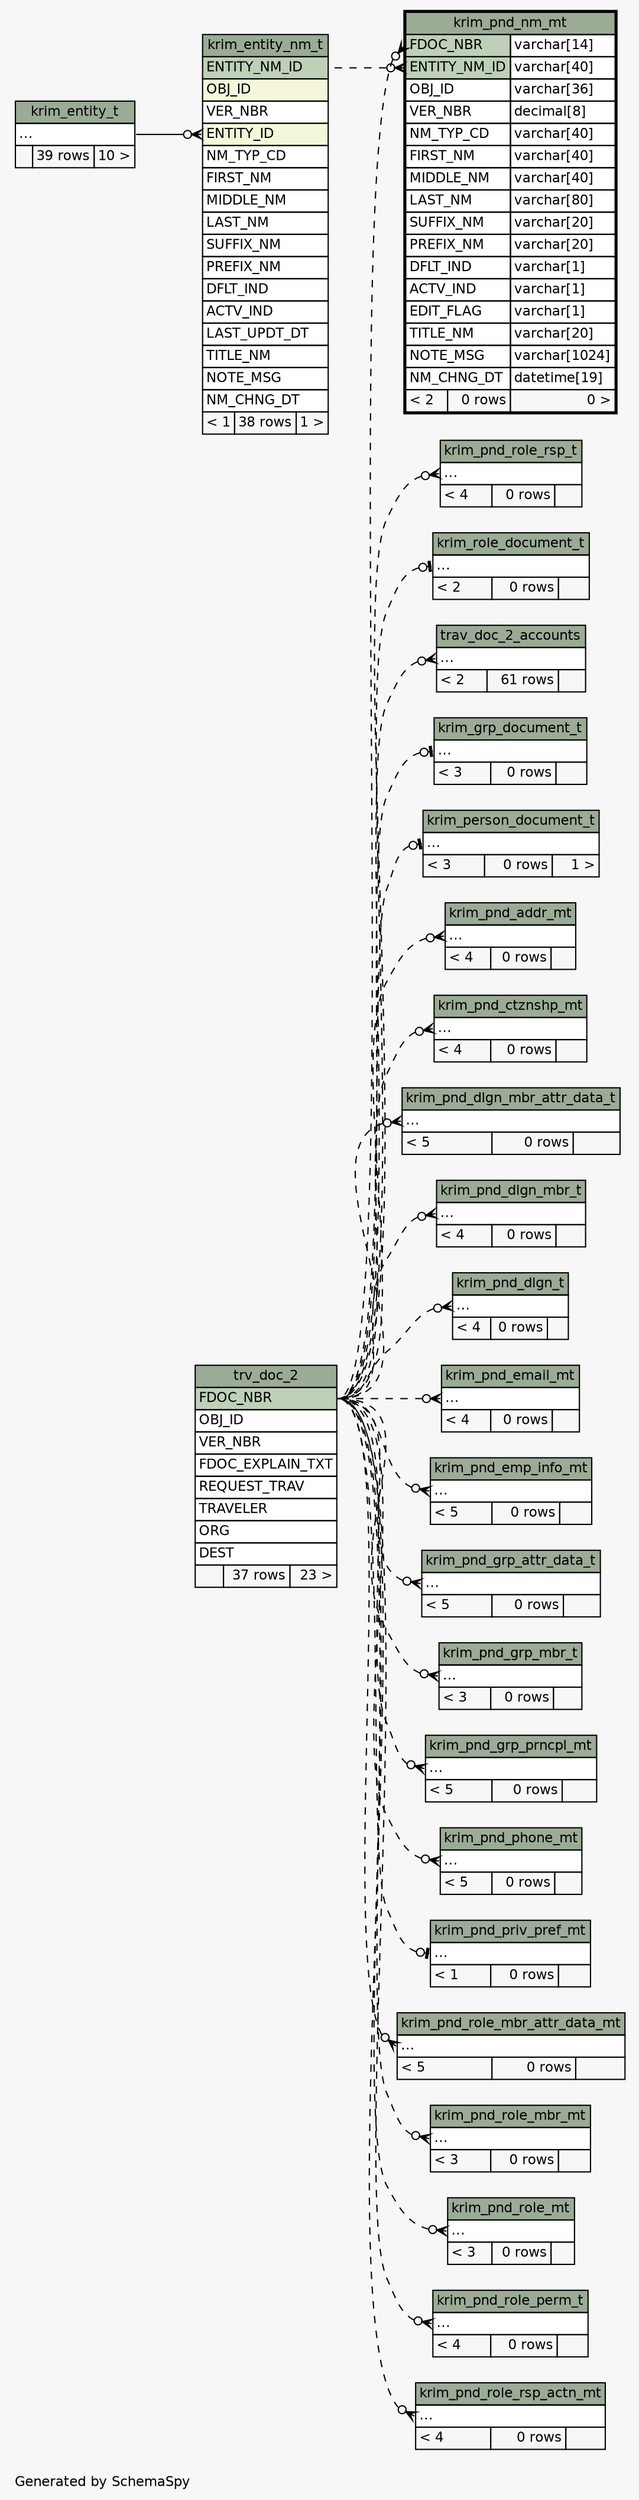 // dot 2.28.0 on Mac OS X 10.7.2
// SchemaSpy rev 590
digraph "impliedTwoDegreesRelationshipsDiagram" {
  graph [
    rankdir="RL"
    bgcolor="#f7f7f7"
    label="\nGenerated by SchemaSpy"
    labeljust="l"
    nodesep="0.18"
    ranksep="0.46"
    fontname="Helvetica"
    fontsize="11"
  ];
  node [
    fontname="Helvetica"
    fontsize="11"
    shape="plaintext"
  ];
  edge [
    arrowsize="0.8"
  ];
  "krim_entity_nm_t":"ENTITY_ID":w -> "krim_entity_t":"elipses":e [arrowhead=none dir=back arrowtail=crowodot];
  "krim_grp_document_t":"elipses":w -> "trv_doc_2":"FDOC_NBR":e [arrowhead=none dir=back arrowtail=teeodot style=dashed];
  "krim_person_document_t":"elipses":w -> "trv_doc_2":"FDOC_NBR":e [arrowhead=none dir=back arrowtail=teeodot style=dashed];
  "krim_pnd_addr_mt":"elipses":w -> "trv_doc_2":"FDOC_NBR":e [arrowhead=none dir=back arrowtail=crowodot style=dashed];
  "krim_pnd_ctznshp_mt":"elipses":w -> "trv_doc_2":"FDOC_NBR":e [arrowhead=none dir=back arrowtail=crowodot style=dashed];
  "krim_pnd_dlgn_mbr_attr_data_t":"elipses":w -> "trv_doc_2":"FDOC_NBR":e [arrowhead=none dir=back arrowtail=crowodot style=dashed];
  "krim_pnd_dlgn_mbr_t":"elipses":w -> "trv_doc_2":"FDOC_NBR":e [arrowhead=none dir=back arrowtail=crowodot style=dashed];
  "krim_pnd_dlgn_t":"elipses":w -> "trv_doc_2":"FDOC_NBR":e [arrowhead=none dir=back arrowtail=crowodot style=dashed];
  "krim_pnd_email_mt":"elipses":w -> "trv_doc_2":"FDOC_NBR":e [arrowhead=none dir=back arrowtail=crowodot style=dashed];
  "krim_pnd_emp_info_mt":"elipses":w -> "trv_doc_2":"FDOC_NBR":e [arrowhead=none dir=back arrowtail=crowodot style=dashed];
  "krim_pnd_grp_attr_data_t":"elipses":w -> "trv_doc_2":"FDOC_NBR":e [arrowhead=none dir=back arrowtail=crowodot style=dashed];
  "krim_pnd_grp_mbr_t":"elipses":w -> "trv_doc_2":"FDOC_NBR":e [arrowhead=none dir=back arrowtail=crowodot style=dashed];
  "krim_pnd_grp_prncpl_mt":"elipses":w -> "trv_doc_2":"FDOC_NBR":e [arrowhead=none dir=back arrowtail=crowodot style=dashed];
  "krim_pnd_nm_mt":"ENTITY_NM_ID":w -> "krim_entity_nm_t":"ENTITY_NM_ID":e [arrowhead=none dir=back arrowtail=crowodot style=dashed];
  "krim_pnd_nm_mt":"FDOC_NBR":w -> "trv_doc_2":"FDOC_NBR":e [arrowhead=none dir=back arrowtail=crowodot style=dashed];
  "krim_pnd_phone_mt":"elipses":w -> "trv_doc_2":"FDOC_NBR":e [arrowhead=none dir=back arrowtail=crowodot style=dashed];
  "krim_pnd_priv_pref_mt":"elipses":w -> "trv_doc_2":"FDOC_NBR":e [arrowhead=none dir=back arrowtail=teeodot style=dashed];
  "krim_pnd_role_mbr_attr_data_mt":"elipses":w -> "trv_doc_2":"FDOC_NBR":e [arrowhead=none dir=back arrowtail=crowodot style=dashed];
  "krim_pnd_role_mbr_mt":"elipses":w -> "trv_doc_2":"FDOC_NBR":e [arrowhead=none dir=back arrowtail=crowodot style=dashed];
  "krim_pnd_role_mt":"elipses":w -> "trv_doc_2":"FDOC_NBR":e [arrowhead=none dir=back arrowtail=crowodot style=dashed];
  "krim_pnd_role_perm_t":"elipses":w -> "trv_doc_2":"FDOC_NBR":e [arrowhead=none dir=back arrowtail=crowodot style=dashed];
  "krim_pnd_role_rsp_actn_mt":"elipses":w -> "trv_doc_2":"FDOC_NBR":e [arrowhead=none dir=back arrowtail=crowodot style=dashed];
  "krim_pnd_role_rsp_t":"elipses":w -> "trv_doc_2":"FDOC_NBR":e [arrowhead=none dir=back arrowtail=crowodot style=dashed];
  "krim_role_document_t":"elipses":w -> "trv_doc_2":"FDOC_NBR":e [arrowhead=none dir=back arrowtail=teeodot style=dashed];
  "trav_doc_2_accounts":"elipses":w -> "trv_doc_2":"FDOC_NBR":e [arrowhead=none dir=back arrowtail=crowodot style=dashed];
  "krim_entity_nm_t" [
    label=<
    <TABLE BORDER="0" CELLBORDER="1" CELLSPACING="0" BGCOLOR="#ffffff">
      <TR><TD COLSPAN="3" BGCOLOR="#9bab96" ALIGN="CENTER">krim_entity_nm_t</TD></TR>
      <TR><TD PORT="ENTITY_NM_ID" COLSPAN="3" BGCOLOR="#bed1b8" ALIGN="LEFT">ENTITY_NM_ID</TD></TR>
      <TR><TD PORT="OBJ_ID" COLSPAN="3" BGCOLOR="#f4f7da" ALIGN="LEFT">OBJ_ID</TD></TR>
      <TR><TD PORT="VER_NBR" COLSPAN="3" ALIGN="LEFT">VER_NBR</TD></TR>
      <TR><TD PORT="ENTITY_ID" COLSPAN="3" BGCOLOR="#f4f7da" ALIGN="LEFT">ENTITY_ID</TD></TR>
      <TR><TD PORT="NM_TYP_CD" COLSPAN="3" ALIGN="LEFT">NM_TYP_CD</TD></TR>
      <TR><TD PORT="FIRST_NM" COLSPAN="3" ALIGN="LEFT">FIRST_NM</TD></TR>
      <TR><TD PORT="MIDDLE_NM" COLSPAN="3" ALIGN="LEFT">MIDDLE_NM</TD></TR>
      <TR><TD PORT="LAST_NM" COLSPAN="3" ALIGN="LEFT">LAST_NM</TD></TR>
      <TR><TD PORT="SUFFIX_NM" COLSPAN="3" ALIGN="LEFT">SUFFIX_NM</TD></TR>
      <TR><TD PORT="PREFIX_NM" COLSPAN="3" ALIGN="LEFT">PREFIX_NM</TD></TR>
      <TR><TD PORT="DFLT_IND" COLSPAN="3" ALIGN="LEFT">DFLT_IND</TD></TR>
      <TR><TD PORT="ACTV_IND" COLSPAN="3" ALIGN="LEFT">ACTV_IND</TD></TR>
      <TR><TD PORT="LAST_UPDT_DT" COLSPAN="3" ALIGN="LEFT">LAST_UPDT_DT</TD></TR>
      <TR><TD PORT="TITLE_NM" COLSPAN="3" ALIGN="LEFT">TITLE_NM</TD></TR>
      <TR><TD PORT="NOTE_MSG" COLSPAN="3" ALIGN="LEFT">NOTE_MSG</TD></TR>
      <TR><TD PORT="NM_CHNG_DT" COLSPAN="3" ALIGN="LEFT">NM_CHNG_DT</TD></TR>
      <TR><TD ALIGN="LEFT" BGCOLOR="#f7f7f7">&lt; 1</TD><TD ALIGN="RIGHT" BGCOLOR="#f7f7f7">38 rows</TD><TD ALIGN="RIGHT" BGCOLOR="#f7f7f7">1 &gt;</TD></TR>
    </TABLE>>
    URL="krim_entity_nm_t.html"
    tooltip="krim_entity_nm_t"
  ];
  "krim_entity_t" [
    label=<
    <TABLE BORDER="0" CELLBORDER="1" CELLSPACING="0" BGCOLOR="#ffffff">
      <TR><TD COLSPAN="3" BGCOLOR="#9bab96" ALIGN="CENTER">krim_entity_t</TD></TR>
      <TR><TD PORT="elipses" COLSPAN="3" ALIGN="LEFT">...</TD></TR>
      <TR><TD ALIGN="LEFT" BGCOLOR="#f7f7f7">  </TD><TD ALIGN="RIGHT" BGCOLOR="#f7f7f7">39 rows</TD><TD ALIGN="RIGHT" BGCOLOR="#f7f7f7">10 &gt;</TD></TR>
    </TABLE>>
    URL="krim_entity_t.html"
    tooltip="krim_entity_t"
  ];
  "krim_grp_document_t" [
    label=<
    <TABLE BORDER="0" CELLBORDER="1" CELLSPACING="0" BGCOLOR="#ffffff">
      <TR><TD COLSPAN="3" BGCOLOR="#9bab96" ALIGN="CENTER">krim_grp_document_t</TD></TR>
      <TR><TD PORT="elipses" COLSPAN="3" ALIGN="LEFT">...</TD></TR>
      <TR><TD ALIGN="LEFT" BGCOLOR="#f7f7f7">&lt; 3</TD><TD ALIGN="RIGHT" BGCOLOR="#f7f7f7">0 rows</TD><TD ALIGN="RIGHT" BGCOLOR="#f7f7f7">  </TD></TR>
    </TABLE>>
    URL="krim_grp_document_t.html"
    tooltip="krim_grp_document_t"
  ];
  "krim_person_document_t" [
    label=<
    <TABLE BORDER="0" CELLBORDER="1" CELLSPACING="0" BGCOLOR="#ffffff">
      <TR><TD COLSPAN="3" BGCOLOR="#9bab96" ALIGN="CENTER">krim_person_document_t</TD></TR>
      <TR><TD PORT="elipses" COLSPAN="3" ALIGN="LEFT">...</TD></TR>
      <TR><TD ALIGN="LEFT" BGCOLOR="#f7f7f7">&lt; 3</TD><TD ALIGN="RIGHT" BGCOLOR="#f7f7f7">0 rows</TD><TD ALIGN="RIGHT" BGCOLOR="#f7f7f7">1 &gt;</TD></TR>
    </TABLE>>
    URL="krim_person_document_t.html"
    tooltip="krim_person_document_t"
  ];
  "krim_pnd_addr_mt" [
    label=<
    <TABLE BORDER="0" CELLBORDER="1" CELLSPACING="0" BGCOLOR="#ffffff">
      <TR><TD COLSPAN="3" BGCOLOR="#9bab96" ALIGN="CENTER">krim_pnd_addr_mt</TD></TR>
      <TR><TD PORT="elipses" COLSPAN="3" ALIGN="LEFT">...</TD></TR>
      <TR><TD ALIGN="LEFT" BGCOLOR="#f7f7f7">&lt; 4</TD><TD ALIGN="RIGHT" BGCOLOR="#f7f7f7">0 rows</TD><TD ALIGN="RIGHT" BGCOLOR="#f7f7f7">  </TD></TR>
    </TABLE>>
    URL="krim_pnd_addr_mt.html"
    tooltip="krim_pnd_addr_mt"
  ];
  "krim_pnd_ctznshp_mt" [
    label=<
    <TABLE BORDER="0" CELLBORDER="1" CELLSPACING="0" BGCOLOR="#ffffff">
      <TR><TD COLSPAN="3" BGCOLOR="#9bab96" ALIGN="CENTER">krim_pnd_ctznshp_mt</TD></TR>
      <TR><TD PORT="elipses" COLSPAN="3" ALIGN="LEFT">...</TD></TR>
      <TR><TD ALIGN="LEFT" BGCOLOR="#f7f7f7">&lt; 4</TD><TD ALIGN="RIGHT" BGCOLOR="#f7f7f7">0 rows</TD><TD ALIGN="RIGHT" BGCOLOR="#f7f7f7">  </TD></TR>
    </TABLE>>
    URL="krim_pnd_ctznshp_mt.html"
    tooltip="krim_pnd_ctznshp_mt"
  ];
  "krim_pnd_dlgn_mbr_attr_data_t" [
    label=<
    <TABLE BORDER="0" CELLBORDER="1" CELLSPACING="0" BGCOLOR="#ffffff">
      <TR><TD COLSPAN="3" BGCOLOR="#9bab96" ALIGN="CENTER">krim_pnd_dlgn_mbr_attr_data_t</TD></TR>
      <TR><TD PORT="elipses" COLSPAN="3" ALIGN="LEFT">...</TD></TR>
      <TR><TD ALIGN="LEFT" BGCOLOR="#f7f7f7">&lt; 5</TD><TD ALIGN="RIGHT" BGCOLOR="#f7f7f7">0 rows</TD><TD ALIGN="RIGHT" BGCOLOR="#f7f7f7">  </TD></TR>
    </TABLE>>
    URL="krim_pnd_dlgn_mbr_attr_data_t.html"
    tooltip="krim_pnd_dlgn_mbr_attr_data_t"
  ];
  "krim_pnd_dlgn_mbr_t" [
    label=<
    <TABLE BORDER="0" CELLBORDER="1" CELLSPACING="0" BGCOLOR="#ffffff">
      <TR><TD COLSPAN="3" BGCOLOR="#9bab96" ALIGN="CENTER">krim_pnd_dlgn_mbr_t</TD></TR>
      <TR><TD PORT="elipses" COLSPAN="3" ALIGN="LEFT">...</TD></TR>
      <TR><TD ALIGN="LEFT" BGCOLOR="#f7f7f7">&lt; 4</TD><TD ALIGN="RIGHT" BGCOLOR="#f7f7f7">0 rows</TD><TD ALIGN="RIGHT" BGCOLOR="#f7f7f7">  </TD></TR>
    </TABLE>>
    URL="krim_pnd_dlgn_mbr_t.html"
    tooltip="krim_pnd_dlgn_mbr_t"
  ];
  "krim_pnd_dlgn_t" [
    label=<
    <TABLE BORDER="0" CELLBORDER="1" CELLSPACING="0" BGCOLOR="#ffffff">
      <TR><TD COLSPAN="3" BGCOLOR="#9bab96" ALIGN="CENTER">krim_pnd_dlgn_t</TD></TR>
      <TR><TD PORT="elipses" COLSPAN="3" ALIGN="LEFT">...</TD></TR>
      <TR><TD ALIGN="LEFT" BGCOLOR="#f7f7f7">&lt; 4</TD><TD ALIGN="RIGHT" BGCOLOR="#f7f7f7">0 rows</TD><TD ALIGN="RIGHT" BGCOLOR="#f7f7f7">  </TD></TR>
    </TABLE>>
    URL="krim_pnd_dlgn_t.html"
    tooltip="krim_pnd_dlgn_t"
  ];
  "krim_pnd_email_mt" [
    label=<
    <TABLE BORDER="0" CELLBORDER="1" CELLSPACING="0" BGCOLOR="#ffffff">
      <TR><TD COLSPAN="3" BGCOLOR="#9bab96" ALIGN="CENTER">krim_pnd_email_mt</TD></TR>
      <TR><TD PORT="elipses" COLSPAN="3" ALIGN="LEFT">...</TD></TR>
      <TR><TD ALIGN="LEFT" BGCOLOR="#f7f7f7">&lt; 4</TD><TD ALIGN="RIGHT" BGCOLOR="#f7f7f7">0 rows</TD><TD ALIGN="RIGHT" BGCOLOR="#f7f7f7">  </TD></TR>
    </TABLE>>
    URL="krim_pnd_email_mt.html"
    tooltip="krim_pnd_email_mt"
  ];
  "krim_pnd_emp_info_mt" [
    label=<
    <TABLE BORDER="0" CELLBORDER="1" CELLSPACING="0" BGCOLOR="#ffffff">
      <TR><TD COLSPAN="3" BGCOLOR="#9bab96" ALIGN="CENTER">krim_pnd_emp_info_mt</TD></TR>
      <TR><TD PORT="elipses" COLSPAN="3" ALIGN="LEFT">...</TD></TR>
      <TR><TD ALIGN="LEFT" BGCOLOR="#f7f7f7">&lt; 5</TD><TD ALIGN="RIGHT" BGCOLOR="#f7f7f7">0 rows</TD><TD ALIGN="RIGHT" BGCOLOR="#f7f7f7">  </TD></TR>
    </TABLE>>
    URL="krim_pnd_emp_info_mt.html"
    tooltip="krim_pnd_emp_info_mt"
  ];
  "krim_pnd_grp_attr_data_t" [
    label=<
    <TABLE BORDER="0" CELLBORDER="1" CELLSPACING="0" BGCOLOR="#ffffff">
      <TR><TD COLSPAN="3" BGCOLOR="#9bab96" ALIGN="CENTER">krim_pnd_grp_attr_data_t</TD></TR>
      <TR><TD PORT="elipses" COLSPAN="3" ALIGN="LEFT">...</TD></TR>
      <TR><TD ALIGN="LEFT" BGCOLOR="#f7f7f7">&lt; 5</TD><TD ALIGN="RIGHT" BGCOLOR="#f7f7f7">0 rows</TD><TD ALIGN="RIGHT" BGCOLOR="#f7f7f7">  </TD></TR>
    </TABLE>>
    URL="krim_pnd_grp_attr_data_t.html"
    tooltip="krim_pnd_grp_attr_data_t"
  ];
  "krim_pnd_grp_mbr_t" [
    label=<
    <TABLE BORDER="0" CELLBORDER="1" CELLSPACING="0" BGCOLOR="#ffffff">
      <TR><TD COLSPAN="3" BGCOLOR="#9bab96" ALIGN="CENTER">krim_pnd_grp_mbr_t</TD></TR>
      <TR><TD PORT="elipses" COLSPAN="3" ALIGN="LEFT">...</TD></TR>
      <TR><TD ALIGN="LEFT" BGCOLOR="#f7f7f7">&lt; 3</TD><TD ALIGN="RIGHT" BGCOLOR="#f7f7f7">0 rows</TD><TD ALIGN="RIGHT" BGCOLOR="#f7f7f7">  </TD></TR>
    </TABLE>>
    URL="krim_pnd_grp_mbr_t.html"
    tooltip="krim_pnd_grp_mbr_t"
  ];
  "krim_pnd_grp_prncpl_mt" [
    label=<
    <TABLE BORDER="0" CELLBORDER="1" CELLSPACING="0" BGCOLOR="#ffffff">
      <TR><TD COLSPAN="3" BGCOLOR="#9bab96" ALIGN="CENTER">krim_pnd_grp_prncpl_mt</TD></TR>
      <TR><TD PORT="elipses" COLSPAN="3" ALIGN="LEFT">...</TD></TR>
      <TR><TD ALIGN="LEFT" BGCOLOR="#f7f7f7">&lt; 5</TD><TD ALIGN="RIGHT" BGCOLOR="#f7f7f7">0 rows</TD><TD ALIGN="RIGHT" BGCOLOR="#f7f7f7">  </TD></TR>
    </TABLE>>
    URL="krim_pnd_grp_prncpl_mt.html"
    tooltip="krim_pnd_grp_prncpl_mt"
  ];
  "krim_pnd_nm_mt" [
    label=<
    <TABLE BORDER="2" CELLBORDER="1" CELLSPACING="0" BGCOLOR="#ffffff">
      <TR><TD COLSPAN="3" BGCOLOR="#9bab96" ALIGN="CENTER">krim_pnd_nm_mt</TD></TR>
      <TR><TD PORT="FDOC_NBR" COLSPAN="2" BGCOLOR="#bed1b8" ALIGN="LEFT">FDOC_NBR</TD><TD PORT="FDOC_NBR.type" ALIGN="LEFT">varchar[14]</TD></TR>
      <TR><TD PORT="ENTITY_NM_ID" COLSPAN="2" BGCOLOR="#bed1b8" ALIGN="LEFT">ENTITY_NM_ID</TD><TD PORT="ENTITY_NM_ID.type" ALIGN="LEFT">varchar[40]</TD></TR>
      <TR><TD PORT="OBJ_ID" COLSPAN="2" ALIGN="LEFT">OBJ_ID</TD><TD PORT="OBJ_ID.type" ALIGN="LEFT">varchar[36]</TD></TR>
      <TR><TD PORT="VER_NBR" COLSPAN="2" ALIGN="LEFT">VER_NBR</TD><TD PORT="VER_NBR.type" ALIGN="LEFT">decimal[8]</TD></TR>
      <TR><TD PORT="NM_TYP_CD" COLSPAN="2" ALIGN="LEFT">NM_TYP_CD</TD><TD PORT="NM_TYP_CD.type" ALIGN="LEFT">varchar[40]</TD></TR>
      <TR><TD PORT="FIRST_NM" COLSPAN="2" ALIGN="LEFT">FIRST_NM</TD><TD PORT="FIRST_NM.type" ALIGN="LEFT">varchar[40]</TD></TR>
      <TR><TD PORT="MIDDLE_NM" COLSPAN="2" ALIGN="LEFT">MIDDLE_NM</TD><TD PORT="MIDDLE_NM.type" ALIGN="LEFT">varchar[40]</TD></TR>
      <TR><TD PORT="LAST_NM" COLSPAN="2" ALIGN="LEFT">LAST_NM</TD><TD PORT="LAST_NM.type" ALIGN="LEFT">varchar[80]</TD></TR>
      <TR><TD PORT="SUFFIX_NM" COLSPAN="2" ALIGN="LEFT">SUFFIX_NM</TD><TD PORT="SUFFIX_NM.type" ALIGN="LEFT">varchar[20]</TD></TR>
      <TR><TD PORT="PREFIX_NM" COLSPAN="2" ALIGN="LEFT">PREFIX_NM</TD><TD PORT="PREFIX_NM.type" ALIGN="LEFT">varchar[20]</TD></TR>
      <TR><TD PORT="DFLT_IND" COLSPAN="2" ALIGN="LEFT">DFLT_IND</TD><TD PORT="DFLT_IND.type" ALIGN="LEFT">varchar[1]</TD></TR>
      <TR><TD PORT="ACTV_IND" COLSPAN="2" ALIGN="LEFT">ACTV_IND</TD><TD PORT="ACTV_IND.type" ALIGN="LEFT">varchar[1]</TD></TR>
      <TR><TD PORT="EDIT_FLAG" COLSPAN="2" ALIGN="LEFT">EDIT_FLAG</TD><TD PORT="EDIT_FLAG.type" ALIGN="LEFT">varchar[1]</TD></TR>
      <TR><TD PORT="TITLE_NM" COLSPAN="2" ALIGN="LEFT">TITLE_NM</TD><TD PORT="TITLE_NM.type" ALIGN="LEFT">varchar[20]</TD></TR>
      <TR><TD PORT="NOTE_MSG" COLSPAN="2" ALIGN="LEFT">NOTE_MSG</TD><TD PORT="NOTE_MSG.type" ALIGN="LEFT">varchar[1024]</TD></TR>
      <TR><TD PORT="NM_CHNG_DT" COLSPAN="2" ALIGN="LEFT">NM_CHNG_DT</TD><TD PORT="NM_CHNG_DT.type" ALIGN="LEFT">datetime[19]</TD></TR>
      <TR><TD ALIGN="LEFT" BGCOLOR="#f7f7f7">&lt; 2</TD><TD ALIGN="RIGHT" BGCOLOR="#f7f7f7">0 rows</TD><TD ALIGN="RIGHT" BGCOLOR="#f7f7f7">0 &gt;</TD></TR>
    </TABLE>>
    URL="krim_pnd_nm_mt.html"
    tooltip="krim_pnd_nm_mt"
  ];
  "krim_pnd_phone_mt" [
    label=<
    <TABLE BORDER="0" CELLBORDER="1" CELLSPACING="0" BGCOLOR="#ffffff">
      <TR><TD COLSPAN="3" BGCOLOR="#9bab96" ALIGN="CENTER">krim_pnd_phone_mt</TD></TR>
      <TR><TD PORT="elipses" COLSPAN="3" ALIGN="LEFT">...</TD></TR>
      <TR><TD ALIGN="LEFT" BGCOLOR="#f7f7f7">&lt; 5</TD><TD ALIGN="RIGHT" BGCOLOR="#f7f7f7">0 rows</TD><TD ALIGN="RIGHT" BGCOLOR="#f7f7f7">  </TD></TR>
    </TABLE>>
    URL="krim_pnd_phone_mt.html"
    tooltip="krim_pnd_phone_mt"
  ];
  "krim_pnd_priv_pref_mt" [
    label=<
    <TABLE BORDER="0" CELLBORDER="1" CELLSPACING="0" BGCOLOR="#ffffff">
      <TR><TD COLSPAN="3" BGCOLOR="#9bab96" ALIGN="CENTER">krim_pnd_priv_pref_mt</TD></TR>
      <TR><TD PORT="elipses" COLSPAN="3" ALIGN="LEFT">...</TD></TR>
      <TR><TD ALIGN="LEFT" BGCOLOR="#f7f7f7">&lt; 1</TD><TD ALIGN="RIGHT" BGCOLOR="#f7f7f7">0 rows</TD><TD ALIGN="RIGHT" BGCOLOR="#f7f7f7">  </TD></TR>
    </TABLE>>
    URL="krim_pnd_priv_pref_mt.html"
    tooltip="krim_pnd_priv_pref_mt"
  ];
  "krim_pnd_role_mbr_attr_data_mt" [
    label=<
    <TABLE BORDER="0" CELLBORDER="1" CELLSPACING="0" BGCOLOR="#ffffff">
      <TR><TD COLSPAN="3" BGCOLOR="#9bab96" ALIGN="CENTER">krim_pnd_role_mbr_attr_data_mt</TD></TR>
      <TR><TD PORT="elipses" COLSPAN="3" ALIGN="LEFT">...</TD></TR>
      <TR><TD ALIGN="LEFT" BGCOLOR="#f7f7f7">&lt; 5</TD><TD ALIGN="RIGHT" BGCOLOR="#f7f7f7">0 rows</TD><TD ALIGN="RIGHT" BGCOLOR="#f7f7f7">  </TD></TR>
    </TABLE>>
    URL="krim_pnd_role_mbr_attr_data_mt.html"
    tooltip="krim_pnd_role_mbr_attr_data_mt"
  ];
  "krim_pnd_role_mbr_mt" [
    label=<
    <TABLE BORDER="0" CELLBORDER="1" CELLSPACING="0" BGCOLOR="#ffffff">
      <TR><TD COLSPAN="3" BGCOLOR="#9bab96" ALIGN="CENTER">krim_pnd_role_mbr_mt</TD></TR>
      <TR><TD PORT="elipses" COLSPAN="3" ALIGN="LEFT">...</TD></TR>
      <TR><TD ALIGN="LEFT" BGCOLOR="#f7f7f7">&lt; 3</TD><TD ALIGN="RIGHT" BGCOLOR="#f7f7f7">0 rows</TD><TD ALIGN="RIGHT" BGCOLOR="#f7f7f7">  </TD></TR>
    </TABLE>>
    URL="krim_pnd_role_mbr_mt.html"
    tooltip="krim_pnd_role_mbr_mt"
  ];
  "krim_pnd_role_mt" [
    label=<
    <TABLE BORDER="0" CELLBORDER="1" CELLSPACING="0" BGCOLOR="#ffffff">
      <TR><TD COLSPAN="3" BGCOLOR="#9bab96" ALIGN="CENTER">krim_pnd_role_mt</TD></TR>
      <TR><TD PORT="elipses" COLSPAN="3" ALIGN="LEFT">...</TD></TR>
      <TR><TD ALIGN="LEFT" BGCOLOR="#f7f7f7">&lt; 3</TD><TD ALIGN="RIGHT" BGCOLOR="#f7f7f7">0 rows</TD><TD ALIGN="RIGHT" BGCOLOR="#f7f7f7">  </TD></TR>
    </TABLE>>
    URL="krim_pnd_role_mt.html"
    tooltip="krim_pnd_role_mt"
  ];
  "krim_pnd_role_perm_t" [
    label=<
    <TABLE BORDER="0" CELLBORDER="1" CELLSPACING="0" BGCOLOR="#ffffff">
      <TR><TD COLSPAN="3" BGCOLOR="#9bab96" ALIGN="CENTER">krim_pnd_role_perm_t</TD></TR>
      <TR><TD PORT="elipses" COLSPAN="3" ALIGN="LEFT">...</TD></TR>
      <TR><TD ALIGN="LEFT" BGCOLOR="#f7f7f7">&lt; 4</TD><TD ALIGN="RIGHT" BGCOLOR="#f7f7f7">0 rows</TD><TD ALIGN="RIGHT" BGCOLOR="#f7f7f7">  </TD></TR>
    </TABLE>>
    URL="krim_pnd_role_perm_t.html"
    tooltip="krim_pnd_role_perm_t"
  ];
  "krim_pnd_role_rsp_actn_mt" [
    label=<
    <TABLE BORDER="0" CELLBORDER="1" CELLSPACING="0" BGCOLOR="#ffffff">
      <TR><TD COLSPAN="3" BGCOLOR="#9bab96" ALIGN="CENTER">krim_pnd_role_rsp_actn_mt</TD></TR>
      <TR><TD PORT="elipses" COLSPAN="3" ALIGN="LEFT">...</TD></TR>
      <TR><TD ALIGN="LEFT" BGCOLOR="#f7f7f7">&lt; 4</TD><TD ALIGN="RIGHT" BGCOLOR="#f7f7f7">0 rows</TD><TD ALIGN="RIGHT" BGCOLOR="#f7f7f7">  </TD></TR>
    </TABLE>>
    URL="krim_pnd_role_rsp_actn_mt.html"
    tooltip="krim_pnd_role_rsp_actn_mt"
  ];
  "krim_pnd_role_rsp_t" [
    label=<
    <TABLE BORDER="0" CELLBORDER="1" CELLSPACING="0" BGCOLOR="#ffffff">
      <TR><TD COLSPAN="3" BGCOLOR="#9bab96" ALIGN="CENTER">krim_pnd_role_rsp_t</TD></TR>
      <TR><TD PORT="elipses" COLSPAN="3" ALIGN="LEFT">...</TD></TR>
      <TR><TD ALIGN="LEFT" BGCOLOR="#f7f7f7">&lt; 4</TD><TD ALIGN="RIGHT" BGCOLOR="#f7f7f7">0 rows</TD><TD ALIGN="RIGHT" BGCOLOR="#f7f7f7">  </TD></TR>
    </TABLE>>
    URL="krim_pnd_role_rsp_t.html"
    tooltip="krim_pnd_role_rsp_t"
  ];
  "krim_role_document_t" [
    label=<
    <TABLE BORDER="0" CELLBORDER="1" CELLSPACING="0" BGCOLOR="#ffffff">
      <TR><TD COLSPAN="3" BGCOLOR="#9bab96" ALIGN="CENTER">krim_role_document_t</TD></TR>
      <TR><TD PORT="elipses" COLSPAN="3" ALIGN="LEFT">...</TD></TR>
      <TR><TD ALIGN="LEFT" BGCOLOR="#f7f7f7">&lt; 2</TD><TD ALIGN="RIGHT" BGCOLOR="#f7f7f7">0 rows</TD><TD ALIGN="RIGHT" BGCOLOR="#f7f7f7">  </TD></TR>
    </TABLE>>
    URL="krim_role_document_t.html"
    tooltip="krim_role_document_t"
  ];
  "trav_doc_2_accounts" [
    label=<
    <TABLE BORDER="0" CELLBORDER="1" CELLSPACING="0" BGCOLOR="#ffffff">
      <TR><TD COLSPAN="3" BGCOLOR="#9bab96" ALIGN="CENTER">trav_doc_2_accounts</TD></TR>
      <TR><TD PORT="elipses" COLSPAN="3" ALIGN="LEFT">...</TD></TR>
      <TR><TD ALIGN="LEFT" BGCOLOR="#f7f7f7">&lt; 2</TD><TD ALIGN="RIGHT" BGCOLOR="#f7f7f7">61 rows</TD><TD ALIGN="RIGHT" BGCOLOR="#f7f7f7">  </TD></TR>
    </TABLE>>
    URL="trav_doc_2_accounts.html"
    tooltip="trav_doc_2_accounts"
  ];
  "trv_doc_2" [
    label=<
    <TABLE BORDER="0" CELLBORDER="1" CELLSPACING="0" BGCOLOR="#ffffff">
      <TR><TD COLSPAN="3" BGCOLOR="#9bab96" ALIGN="CENTER">trv_doc_2</TD></TR>
      <TR><TD PORT="FDOC_NBR" COLSPAN="3" BGCOLOR="#bed1b8" ALIGN="LEFT">FDOC_NBR</TD></TR>
      <TR><TD PORT="OBJ_ID" COLSPAN="3" ALIGN="LEFT">OBJ_ID</TD></TR>
      <TR><TD PORT="VER_NBR" COLSPAN="3" ALIGN="LEFT">VER_NBR</TD></TR>
      <TR><TD PORT="FDOC_EXPLAIN_TXT" COLSPAN="3" ALIGN="LEFT">FDOC_EXPLAIN_TXT</TD></TR>
      <TR><TD PORT="REQUEST_TRAV" COLSPAN="3" ALIGN="LEFT">REQUEST_TRAV</TD></TR>
      <TR><TD PORT="TRAVELER" COLSPAN="3" ALIGN="LEFT">TRAVELER</TD></TR>
      <TR><TD PORT="ORG" COLSPAN="3" ALIGN="LEFT">ORG</TD></TR>
      <TR><TD PORT="DEST" COLSPAN="3" ALIGN="LEFT">DEST</TD></TR>
      <TR><TD ALIGN="LEFT" BGCOLOR="#f7f7f7">  </TD><TD ALIGN="RIGHT" BGCOLOR="#f7f7f7">37 rows</TD><TD ALIGN="RIGHT" BGCOLOR="#f7f7f7">23 &gt;</TD></TR>
    </TABLE>>
    URL="trv_doc_2.html"
    tooltip="trv_doc_2"
  ];
}
